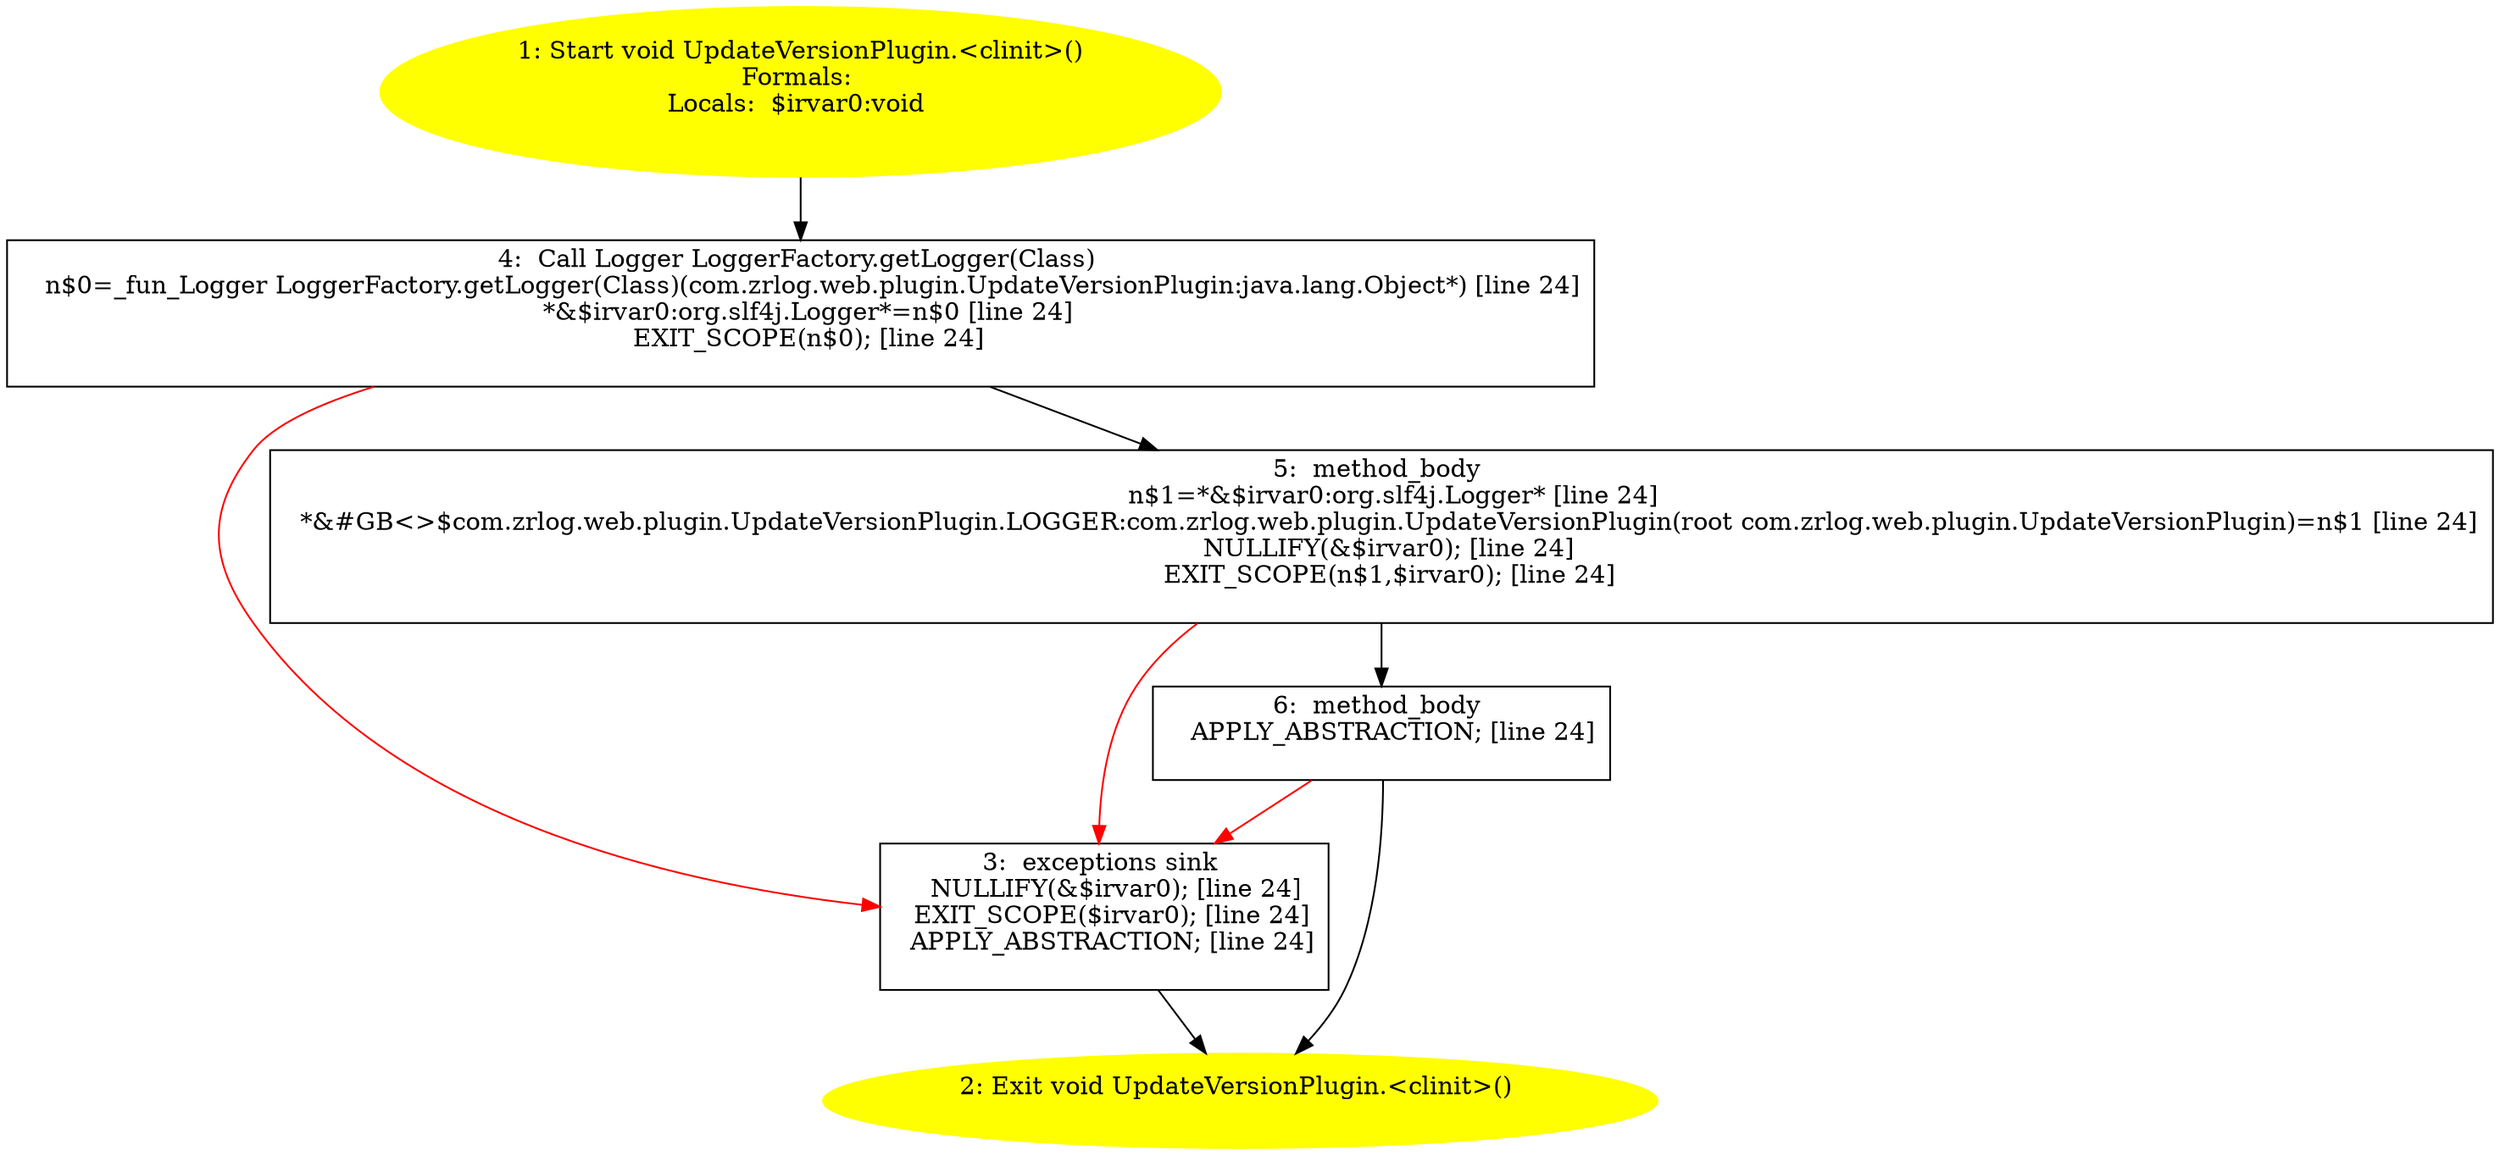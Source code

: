 /* @generated */
digraph cfg {
"com.zrlog.web.plugin.UpdateVersionPlugin.<clinit>():void.4206675e92df8bed5fb9d1e0015bf044_1" [label="1: Start void UpdateVersionPlugin.<clinit>()\nFormals: \nLocals:  $irvar0:void \n  " color=yellow style=filled]
	

	 "com.zrlog.web.plugin.UpdateVersionPlugin.<clinit>():void.4206675e92df8bed5fb9d1e0015bf044_1" -> "com.zrlog.web.plugin.UpdateVersionPlugin.<clinit>():void.4206675e92df8bed5fb9d1e0015bf044_4" ;
"com.zrlog.web.plugin.UpdateVersionPlugin.<clinit>():void.4206675e92df8bed5fb9d1e0015bf044_2" [label="2: Exit void UpdateVersionPlugin.<clinit>() \n  " color=yellow style=filled]
	

"com.zrlog.web.plugin.UpdateVersionPlugin.<clinit>():void.4206675e92df8bed5fb9d1e0015bf044_3" [label="3:  exceptions sink \n   NULLIFY(&$irvar0); [line 24]\n  EXIT_SCOPE($irvar0); [line 24]\n  APPLY_ABSTRACTION; [line 24]\n " shape="box"]
	

	 "com.zrlog.web.plugin.UpdateVersionPlugin.<clinit>():void.4206675e92df8bed5fb9d1e0015bf044_3" -> "com.zrlog.web.plugin.UpdateVersionPlugin.<clinit>():void.4206675e92df8bed5fb9d1e0015bf044_2" ;
"com.zrlog.web.plugin.UpdateVersionPlugin.<clinit>():void.4206675e92df8bed5fb9d1e0015bf044_4" [label="4:  Call Logger LoggerFactory.getLogger(Class) \n   n$0=_fun_Logger LoggerFactory.getLogger(Class)(com.zrlog.web.plugin.UpdateVersionPlugin:java.lang.Object*) [line 24]\n  *&$irvar0:org.slf4j.Logger*=n$0 [line 24]\n  EXIT_SCOPE(n$0); [line 24]\n " shape="box"]
	

	 "com.zrlog.web.plugin.UpdateVersionPlugin.<clinit>():void.4206675e92df8bed5fb9d1e0015bf044_4" -> "com.zrlog.web.plugin.UpdateVersionPlugin.<clinit>():void.4206675e92df8bed5fb9d1e0015bf044_5" ;
	 "com.zrlog.web.plugin.UpdateVersionPlugin.<clinit>():void.4206675e92df8bed5fb9d1e0015bf044_4" -> "com.zrlog.web.plugin.UpdateVersionPlugin.<clinit>():void.4206675e92df8bed5fb9d1e0015bf044_3" [color="red" ];
"com.zrlog.web.plugin.UpdateVersionPlugin.<clinit>():void.4206675e92df8bed5fb9d1e0015bf044_5" [label="5:  method_body \n   n$1=*&$irvar0:org.slf4j.Logger* [line 24]\n  *&#GB<>$com.zrlog.web.plugin.UpdateVersionPlugin.LOGGER:com.zrlog.web.plugin.UpdateVersionPlugin(root com.zrlog.web.plugin.UpdateVersionPlugin)=n$1 [line 24]\n  NULLIFY(&$irvar0); [line 24]\n  EXIT_SCOPE(n$1,$irvar0); [line 24]\n " shape="box"]
	

	 "com.zrlog.web.plugin.UpdateVersionPlugin.<clinit>():void.4206675e92df8bed5fb9d1e0015bf044_5" -> "com.zrlog.web.plugin.UpdateVersionPlugin.<clinit>():void.4206675e92df8bed5fb9d1e0015bf044_6" ;
	 "com.zrlog.web.plugin.UpdateVersionPlugin.<clinit>():void.4206675e92df8bed5fb9d1e0015bf044_5" -> "com.zrlog.web.plugin.UpdateVersionPlugin.<clinit>():void.4206675e92df8bed5fb9d1e0015bf044_3" [color="red" ];
"com.zrlog.web.plugin.UpdateVersionPlugin.<clinit>():void.4206675e92df8bed5fb9d1e0015bf044_6" [label="6:  method_body \n   APPLY_ABSTRACTION; [line 24]\n " shape="box"]
	

	 "com.zrlog.web.plugin.UpdateVersionPlugin.<clinit>():void.4206675e92df8bed5fb9d1e0015bf044_6" -> "com.zrlog.web.plugin.UpdateVersionPlugin.<clinit>():void.4206675e92df8bed5fb9d1e0015bf044_2" ;
	 "com.zrlog.web.plugin.UpdateVersionPlugin.<clinit>():void.4206675e92df8bed5fb9d1e0015bf044_6" -> "com.zrlog.web.plugin.UpdateVersionPlugin.<clinit>():void.4206675e92df8bed5fb9d1e0015bf044_3" [color="red" ];
}
